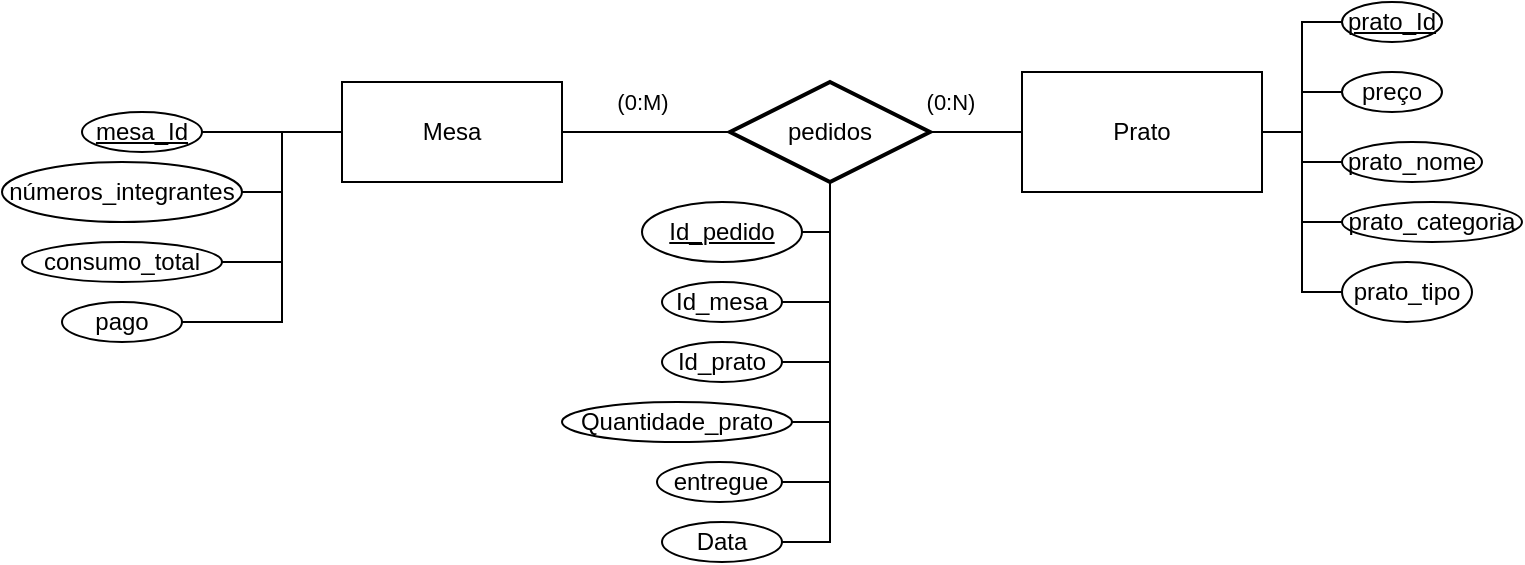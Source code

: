<mxfile version="21.3.0" type="device">
  <diagram name="Página-1" id="h_PHgGv21Z5UyMHuUWx8">
    <mxGraphModel dx="456" dy="453" grid="1" gridSize="10" guides="1" tooltips="1" connect="1" arrows="1" fold="1" page="1" pageScale="1" pageWidth="827" pageHeight="1169" math="0" shadow="0">
      <root>
        <mxCell id="0" />
        <mxCell id="1" parent="0" />
        <mxCell id="102qRQHP1nMOurah4v3T-2" value="&lt;div&gt;Mesa&lt;/div&gt;" style="html=1;whiteSpace=wrap;" parent="1" vertex="1">
          <mxGeometry x="180" y="320" width="110" height="50" as="geometry" />
        </mxCell>
        <mxCell id="102qRQHP1nMOurah4v3T-16" value="(0:N)" style="edgeStyle=orthogonalEdgeStyle;rounded=0;orthogonalLoop=1;jettySize=auto;html=1;endArrow=none;endFill=0;" parent="1" source="102qRQHP1nMOurah4v3T-14" target="iIE0FXNNd4-0HzEqBqoK-3" edge="1">
          <mxGeometry x="-0.562" y="15" relative="1" as="geometry">
            <mxPoint as="offset" />
            <mxPoint x="530" y="345" as="targetPoint" />
          </mxGeometry>
        </mxCell>
        <mxCell id="102qRQHP1nMOurah4v3T-17" value="(0:M)" style="edgeStyle=orthogonalEdgeStyle;rounded=0;orthogonalLoop=1;jettySize=auto;html=1;endArrow=none;endFill=0;" parent="1" source="102qRQHP1nMOurah4v3T-14" target="102qRQHP1nMOurah4v3T-2" edge="1">
          <mxGeometry x="0.048" y="-15" relative="1" as="geometry">
            <mxPoint as="offset" />
          </mxGeometry>
        </mxCell>
        <mxCell id="102qRQHP1nMOurah4v3T-14" value="&lt;div&gt;pedidos&lt;/div&gt;" style="strokeWidth=2;html=1;shape=mxgraph.flowchart.decision;whiteSpace=wrap;" parent="1" vertex="1">
          <mxGeometry x="374" y="320" width="100" height="50" as="geometry" />
        </mxCell>
        <mxCell id="102qRQHP1nMOurah4v3T-19" value="" style="edgeStyle=orthogonalEdgeStyle;rounded=0;orthogonalLoop=1;jettySize=auto;html=1;endArrow=none;endFill=0;" parent="1" source="102qRQHP1nMOurah4v3T-18" target="102qRQHP1nMOurah4v3T-2" edge="1">
          <mxGeometry relative="1" as="geometry" />
        </mxCell>
        <mxCell id="102qRQHP1nMOurah4v3T-18" value="&lt;u&gt;mesa_Id&lt;/u&gt;" style="ellipse;whiteSpace=wrap;html=1;" parent="1" vertex="1">
          <mxGeometry x="50" y="335" width="60" height="20" as="geometry" />
        </mxCell>
        <mxCell id="102qRQHP1nMOurah4v3T-21" value="" style="edgeStyle=orthogonalEdgeStyle;rounded=0;orthogonalLoop=1;jettySize=auto;html=1;endArrow=none;endFill=0;" parent="1" source="102qRQHP1nMOurah4v3T-20" target="102qRQHP1nMOurah4v3T-2" edge="1">
          <mxGeometry relative="1" as="geometry">
            <Array as="points">
              <mxPoint x="150" y="375" />
              <mxPoint x="150" y="345" />
            </Array>
          </mxGeometry>
        </mxCell>
        <mxCell id="102qRQHP1nMOurah4v3T-20" value="números_integrantes" style="ellipse;whiteSpace=wrap;html=1;" parent="1" vertex="1">
          <mxGeometry x="10" y="360" width="120" height="30" as="geometry" />
        </mxCell>
        <mxCell id="102qRQHP1nMOurah4v3T-23" style="edgeStyle=orthogonalEdgeStyle;rounded=0;orthogonalLoop=1;jettySize=auto;html=1;exitX=1;exitY=0.5;exitDx=0;exitDy=0;entryX=0;entryY=0.5;entryDx=0;entryDy=0;endArrow=none;endFill=0;" parent="1" source="102qRQHP1nMOurah4v3T-22" target="102qRQHP1nMOurah4v3T-2" edge="1">
          <mxGeometry relative="1" as="geometry">
            <Array as="points">
              <mxPoint x="150" y="410" />
              <mxPoint x="150" y="345" />
            </Array>
          </mxGeometry>
        </mxCell>
        <mxCell id="102qRQHP1nMOurah4v3T-22" value="consumo_total" style="ellipse;whiteSpace=wrap;html=1;" parent="1" vertex="1">
          <mxGeometry x="20" y="400" width="100" height="20" as="geometry" />
        </mxCell>
        <mxCell id="102qRQHP1nMOurah4v3T-25" style="edgeStyle=orthogonalEdgeStyle;rounded=0;orthogonalLoop=1;jettySize=auto;html=1;exitX=1;exitY=0.5;exitDx=0;exitDy=0;entryX=0;entryY=0.5;entryDx=0;entryDy=0;endArrow=none;endFill=0;" parent="1" source="102qRQHP1nMOurah4v3T-24" target="102qRQHP1nMOurah4v3T-2" edge="1">
          <mxGeometry relative="1" as="geometry">
            <Array as="points">
              <mxPoint x="150" y="440" />
              <mxPoint x="150" y="345" />
            </Array>
          </mxGeometry>
        </mxCell>
        <mxCell id="102qRQHP1nMOurah4v3T-24" value="pago" style="ellipse;whiteSpace=wrap;html=1;" parent="1" vertex="1">
          <mxGeometry x="40" y="430" width="60" height="20" as="geometry" />
        </mxCell>
        <mxCell id="102qRQHP1nMOurah4v3T-29" style="edgeStyle=orthogonalEdgeStyle;rounded=0;orthogonalLoop=1;jettySize=auto;html=1;exitX=1;exitY=0.5;exitDx=0;exitDy=0;entryX=0.5;entryY=1;entryDx=0;entryDy=0;entryPerimeter=0;endArrow=none;endFill=0;" parent="1" source="102qRQHP1nMOurah4v3T-28" target="102qRQHP1nMOurah4v3T-14" edge="1">
          <mxGeometry relative="1" as="geometry" />
        </mxCell>
        <mxCell id="102qRQHP1nMOurah4v3T-28" value="Id_mesa" style="ellipse;whiteSpace=wrap;html=1;" parent="1" vertex="1">
          <mxGeometry x="340" y="420" width="60" height="20" as="geometry" />
        </mxCell>
        <mxCell id="102qRQHP1nMOurah4v3T-31" style="edgeStyle=orthogonalEdgeStyle;rounded=0;orthogonalLoop=1;jettySize=auto;html=1;exitX=1;exitY=0.5;exitDx=0;exitDy=0;entryX=0.5;entryY=1;entryDx=0;entryDy=0;entryPerimeter=0;endArrow=none;endFill=0;" parent="1" source="102qRQHP1nMOurah4v3T-30" target="102qRQHP1nMOurah4v3T-14" edge="1">
          <mxGeometry relative="1" as="geometry" />
        </mxCell>
        <mxCell id="102qRQHP1nMOurah4v3T-30" value="Id_prato" style="ellipse;whiteSpace=wrap;html=1;" parent="1" vertex="1">
          <mxGeometry x="340" y="450" width="60" height="20" as="geometry" />
        </mxCell>
        <mxCell id="102qRQHP1nMOurah4v3T-33" style="edgeStyle=orthogonalEdgeStyle;rounded=0;orthogonalLoop=1;jettySize=auto;html=1;exitX=1;exitY=0.5;exitDx=0;exitDy=0;entryX=0.5;entryY=1;entryDx=0;entryDy=0;entryPerimeter=0;endArrow=none;endFill=0;" parent="1" source="102qRQHP1nMOurah4v3T-32" target="102qRQHP1nMOurah4v3T-14" edge="1">
          <mxGeometry relative="1" as="geometry">
            <Array as="points">
              <mxPoint x="424" y="490" />
            </Array>
          </mxGeometry>
        </mxCell>
        <mxCell id="102qRQHP1nMOurah4v3T-32" value="Quantidade_prato" style="ellipse;whiteSpace=wrap;html=1;" parent="1" vertex="1">
          <mxGeometry x="290" y="480" width="115" height="20" as="geometry" />
        </mxCell>
        <mxCell id="102qRQHP1nMOurah4v3T-35" style="edgeStyle=orthogonalEdgeStyle;rounded=0;orthogonalLoop=1;jettySize=auto;html=1;exitX=1;exitY=0.5;exitDx=0;exitDy=0;endArrow=none;endFill=0;" parent="1" source="102qRQHP1nMOurah4v3T-34" target="102qRQHP1nMOurah4v3T-14" edge="1">
          <mxGeometry relative="1" as="geometry" />
        </mxCell>
        <mxCell id="102qRQHP1nMOurah4v3T-34" value="entregue" style="ellipse;whiteSpace=wrap;html=1;" parent="1" vertex="1">
          <mxGeometry x="337.5" y="510" width="62.5" height="20" as="geometry" />
        </mxCell>
        <mxCell id="e0inko5ThL_1HhveL5cL-1" style="edgeStyle=orthogonalEdgeStyle;rounded=0;orthogonalLoop=1;jettySize=auto;html=1;exitX=0;exitY=0.5;exitDx=0;exitDy=0;entryX=1;entryY=0.5;entryDx=0;entryDy=0;endArrow=none;endFill=0;" edge="1" parent="1" source="102qRQHP1nMOurah4v3T-36" target="iIE0FXNNd4-0HzEqBqoK-3">
          <mxGeometry relative="1" as="geometry" />
        </mxCell>
        <mxCell id="102qRQHP1nMOurah4v3T-36" value="&lt;u&gt;prato_Id&lt;/u&gt;" style="ellipse;whiteSpace=wrap;html=1;" parent="1" vertex="1">
          <mxGeometry x="680" y="280" width="50" height="20" as="geometry" />
        </mxCell>
        <mxCell id="e0inko5ThL_1HhveL5cL-7" style="edgeStyle=orthogonalEdgeStyle;rounded=0;orthogonalLoop=1;jettySize=auto;html=1;exitX=0;exitY=0.5;exitDx=0;exitDy=0;endArrow=none;endFill=0;" edge="1" parent="1" source="102qRQHP1nMOurah4v3T-38" target="iIE0FXNNd4-0HzEqBqoK-3">
          <mxGeometry relative="1" as="geometry" />
        </mxCell>
        <mxCell id="102qRQHP1nMOurah4v3T-38" value="prato_nome" style="ellipse;whiteSpace=wrap;html=1;" parent="1" vertex="1">
          <mxGeometry x="680" y="350" width="70" height="20" as="geometry" />
        </mxCell>
        <mxCell id="e0inko5ThL_1HhveL5cL-9" style="edgeStyle=orthogonalEdgeStyle;rounded=0;orthogonalLoop=1;jettySize=auto;html=1;exitX=0;exitY=0.5;exitDx=0;exitDy=0;entryX=1;entryY=0.5;entryDx=0;entryDy=0;endArrow=none;endFill=0;" edge="1" parent="1" source="102qRQHP1nMOurah4v3T-40" target="iIE0FXNNd4-0HzEqBqoK-3">
          <mxGeometry relative="1" as="geometry" />
        </mxCell>
        <mxCell id="102qRQHP1nMOurah4v3T-40" value="prato_categoria" style="ellipse;whiteSpace=wrap;html=1;" parent="1" vertex="1">
          <mxGeometry x="680" y="380" width="90" height="20" as="geometry" />
        </mxCell>
        <mxCell id="e0inko5ThL_1HhveL5cL-10" style="edgeStyle=orthogonalEdgeStyle;rounded=0;orthogonalLoop=1;jettySize=auto;html=1;exitX=0;exitY=0.5;exitDx=0;exitDy=0;entryX=1;entryY=0.5;entryDx=0;entryDy=0;endArrow=none;endFill=0;" edge="1" parent="1" source="102qRQHP1nMOurah4v3T-42" target="iIE0FXNNd4-0HzEqBqoK-3">
          <mxGeometry relative="1" as="geometry" />
        </mxCell>
        <mxCell id="102qRQHP1nMOurah4v3T-42" value="prato_tipo" style="ellipse;whiteSpace=wrap;html=1;" parent="1" vertex="1">
          <mxGeometry x="680" y="410" width="65" height="30" as="geometry" />
        </mxCell>
        <mxCell id="102qRQHP1nMOurah4v3T-45" value="" style="edgeStyle=orthogonalEdgeStyle;rounded=0;orthogonalLoop=1;jettySize=auto;html=1;endArrow=none;endFill=0;" parent="1" source="102qRQHP1nMOurah4v3T-44" target="102qRQHP1nMOurah4v3T-14" edge="1">
          <mxGeometry relative="1" as="geometry">
            <Array as="points">
              <mxPoint x="424" y="395" />
            </Array>
          </mxGeometry>
        </mxCell>
        <mxCell id="102qRQHP1nMOurah4v3T-44" value="&lt;u&gt;Id_pedido&lt;/u&gt;" style="ellipse;whiteSpace=wrap;html=1;" parent="1" vertex="1">
          <mxGeometry x="330" y="380" width="80" height="30" as="geometry" />
        </mxCell>
        <mxCell id="102qRQHP1nMOurah4v3T-47" style="edgeStyle=orthogonalEdgeStyle;rounded=0;orthogonalLoop=1;jettySize=auto;html=1;exitX=1;exitY=0.5;exitDx=0;exitDy=0;endArrow=none;endFill=0;" parent="1" source="102qRQHP1nMOurah4v3T-46" target="102qRQHP1nMOurah4v3T-14" edge="1">
          <mxGeometry relative="1" as="geometry">
            <Array as="points">
              <mxPoint x="424" y="550" />
            </Array>
          </mxGeometry>
        </mxCell>
        <mxCell id="102qRQHP1nMOurah4v3T-46" value="Data" style="ellipse;whiteSpace=wrap;html=1;" parent="1" vertex="1">
          <mxGeometry x="340" y="540" width="60" height="20" as="geometry" />
        </mxCell>
        <mxCell id="iIE0FXNNd4-0HzEqBqoK-3" value="Prato" style="rounded=0;whiteSpace=wrap;html=1;" parent="1" vertex="1">
          <mxGeometry x="520" y="315" width="120" height="60" as="geometry" />
        </mxCell>
        <mxCell id="e0inko5ThL_1HhveL5cL-6" style="edgeStyle=orthogonalEdgeStyle;rounded=0;orthogonalLoop=1;jettySize=auto;html=1;exitX=0;exitY=0.5;exitDx=0;exitDy=0;endArrow=none;endFill=0;" edge="1" parent="1" source="e0inko5ThL_1HhveL5cL-5" target="iIE0FXNNd4-0HzEqBqoK-3">
          <mxGeometry relative="1" as="geometry" />
        </mxCell>
        <mxCell id="e0inko5ThL_1HhveL5cL-5" value="preço" style="ellipse;whiteSpace=wrap;html=1;" vertex="1" parent="1">
          <mxGeometry x="680" y="315" width="50" height="20" as="geometry" />
        </mxCell>
      </root>
    </mxGraphModel>
  </diagram>
</mxfile>
